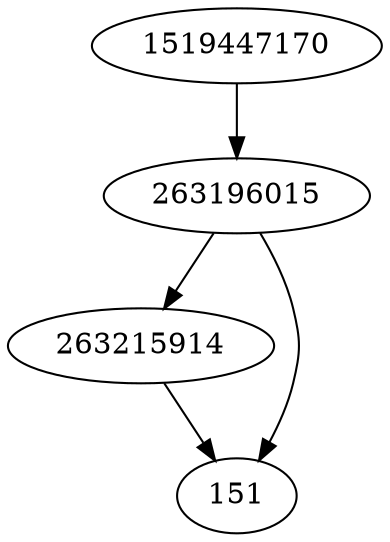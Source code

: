 strict digraph  {
263196015;
1519447170;
263215914;
151;
263196015 -> 263215914;
263196015 -> 151;
1519447170 -> 263196015;
263215914 -> 151;
}
